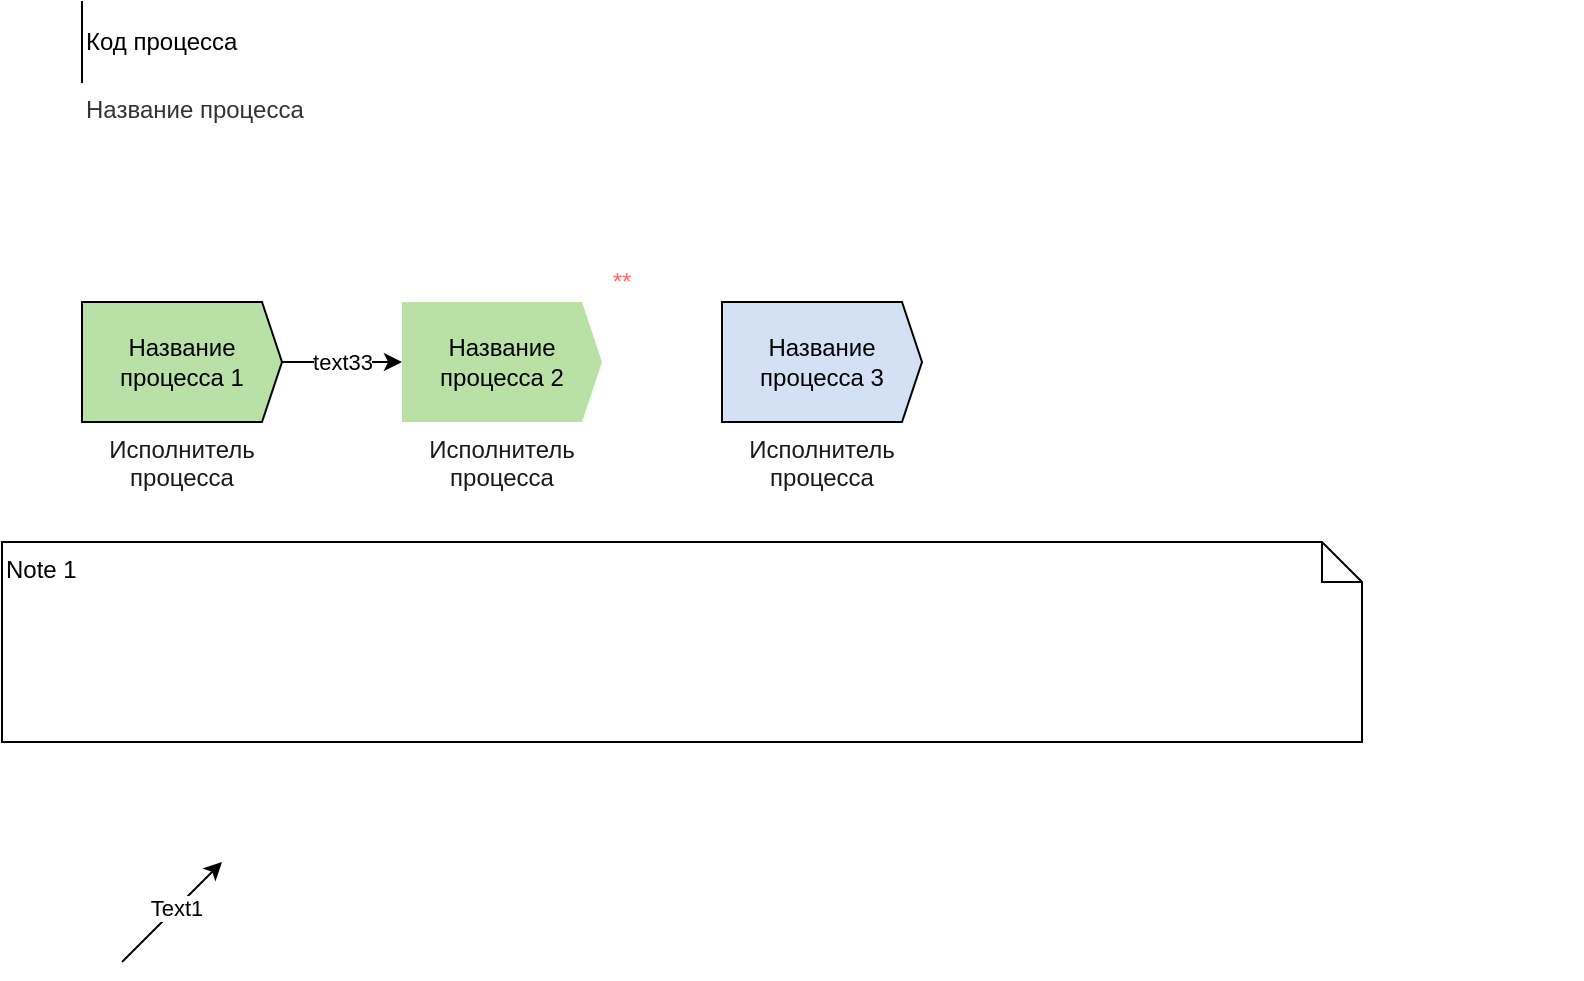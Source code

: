 <mxfile version="24.6.4" type="device">
  <diagram id="wL00BTP5yB8H8YGWc6yf" name="Страница — 1">
    <mxGraphModel dx="1418" dy="828" grid="1" gridSize="10" guides="1" tooltips="1" connect="1" arrows="1" fold="1" page="1" pageScale="1" pageWidth="850" pageHeight="1100" math="0" shadow="0">
      <root>
        <mxCell id="0" />
        <mxCell id="1" parent="0" />
        <mxCell id="Название_процесса_1" value="Название процесса 1" style="html=1;shadow=0;dashed=0;align=center;verticalAlign=middle;shape=mxgraph.arrows2.arrow;dy=0;dx=10;notch=0;whiteSpace=wrap;fillColor=#B9E0A6;" parent="1" vertex="1">
          <mxGeometry x="80" y="160" width="100" height="60" as="geometry" />
        </mxCell>
        <mxCell id="Название_процесса_1!Role" value="Исполнитель процесса" style="text;html=1;strokeColor=none;fillColor=none;align=center;verticalAlign=top;whiteSpace=wrap;fontColor=#1A1A1A;" parent="Название_процесса_1" vertex="1">
          <mxGeometry y="1" width="100" height="19" relative="1" as="geometry" />
        </mxCell>
        <mxCell id="Название_процесса_1!Com" value="" style="text;html=1;strokeColor=none;fillColor=none;align=center;verticalAlign=top;whiteSpace=wrap;fontColor=#FF6666;" parent="Название_процесса_1" vertex="1">
          <mxGeometry y="1" width="100" height="19" relative="1" as="geometry">
            <mxPoint x="60" y="-84" as="offset" />
          </mxGeometry>
        </mxCell>
        <mxCell id="Название_процесса_2" value="Название процесса 2" style="html=1;shadow=0;dashed=0;align=center;verticalAlign=middle;shape=mxgraph.arrows2.arrow;dy=0;dx=10;notch=0;whiteSpace=wrap;strokeColor=none;fillColor=#B9E0A5;" parent="1" vertex="1">
          <mxGeometry x="240" y="160" width="100" height="60" as="geometry" />
        </mxCell>
        <mxCell id="Название_процесса_2!Role" value="Исполнитель процесса" style="text;html=1;strokeColor=none;fillColor=none;align=center;verticalAlign=top;whiteSpace=wrap;fontColor=#1A1A1A;" parent="Название_процесса_2" vertex="1">
          <mxGeometry y="1" width="100" height="19" relative="1" as="geometry" />
        </mxCell>
        <mxCell id="Название_процесса_2!Com" value="**" style="text;html=1;strokeColor=none;fillColor=none;align=center;verticalAlign=top;whiteSpace=wrap;fontColor=#FF6666;" parent="Название_процесса_2" vertex="1">
          <mxGeometry y="1" width="100" height="19" relative="1" as="geometry">
            <mxPoint x="60" y="-84" as="offset" />
          </mxGeometry>
        </mxCell>
        <mxCell id="Название_процесса_3" value="Название процесса 3" style="html=1;shadow=0;dashed=0;align=center;verticalAlign=middle;shape=mxgraph.arrows2.arrow;dy=0;dx=10;notch=0;whiteSpace=wrap;fillColor=#D4E1F5;" parent="1" vertex="1">
          <mxGeometry x="400" y="160" width="100" height="60" as="geometry" />
        </mxCell>
        <mxCell id="Название_процесса_3!Role" value="Исполнитель процесса" style="text;html=1;strokeColor=none;fillColor=none;align=center;verticalAlign=top;whiteSpace=wrap;fontColor=#1A1A1A;" parent="Название_процесса_3" vertex="1">
          <mxGeometry y="1" width="100" height="19" relative="1" as="geometry" />
        </mxCell>
        <mxCell id="Название_процесса_3!Com" value="" style="text;html=1;strokeColor=none;fillColor=none;align=center;verticalAlign=top;whiteSpace=wrap;fontColor=#FF6666;" parent="Название_процесса_3" vertex="1">
          <mxGeometry y="1" width="100" height="19" relative="1" as="geometry">
            <mxPoint x="60" y="-84" as="offset" />
          </mxGeometry>
        </mxCell>
        <mxCell id="Код_процесса" value="Код процесса" style="shape=partialRectangle;html=1;right=0;top=0;bottom=0;fillColor=none;routingCenterX=-0.5;align=left;" parent="1" vertex="1">
          <mxGeometry x="80" y="10" width="120" height="40" as="geometry" />
        </mxCell>
        <mxCell id="Код_процесса!Name" value="Название процесса" style="text;html=1;strokeColor=none;fillColor=none;align=left;verticalAlign=top;whiteSpace=wrap;fontColor=#333333;" parent="Код_процесса" vertex="1">
          <mxGeometry y="1" width="750" height="19" relative="1" as="geometry" />
        </mxCell>
        <mxCell id="Note_1" value="Note 1" style="shape=note;size=20;whiteSpace=wrap;html=1;align=left;verticalAlign=top;" parent="1" vertex="1">
          <mxGeometry x="40" y="280" width="680" height="100" as="geometry" />
        </mxCell>
        <mxCell id="GgY7tvCGzWiHzhKeHOsg-1" value="" style="endArrow=classic;html=1;rounded=0;" parent="1" edge="1">
          <mxGeometry width="50" height="50" relative="1" as="geometry">
            <mxPoint x="100" y="490" as="sourcePoint" />
            <mxPoint x="150" y="440" as="targetPoint" />
          </mxGeometry>
        </mxCell>
        <mxCell id="w-dDWuDKaZunCr8cs9wA-1" value="Text1" style="edgeLabel;html=1;align=center;verticalAlign=middle;resizable=0;points=[];" vertex="1" connectable="0" parent="GgY7tvCGzWiHzhKeHOsg-1">
          <mxGeometry x="0.06" y="-1" relative="1" as="geometry">
            <mxPoint y="-1" as="offset" />
          </mxGeometry>
        </mxCell>
        <mxCell id="Название_процесса_1!Название_процесса_2" value="text33" style="endArrow=classic;html=1;rounded=0;entryX=0;entryY=0.5;entryDx=0;entryDy=0;entryPerimeter=0;exitX=1;exitY=0.5;exitDx=0;exitDy=0;exitPerimeter=0;" edge="1" parent="1" source="Название_процесса_1" target="Название_процесса_2">
          <mxGeometry width="50" height="50" relative="1" as="geometry">
            <mxPoint x="180" y="190" as="sourcePoint" />
            <mxPoint x="241" y="190" as="targetPoint" />
          </mxGeometry>
        </mxCell>
      </root>
    </mxGraphModel>
  </diagram>
</mxfile>
